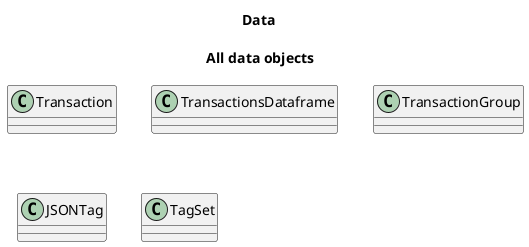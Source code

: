 @startuml

title Data\n \n All data objects


class Transaction

class TransactionsDataframe

class TransactionGroup

class JSONTag

class TagSet



@enduml